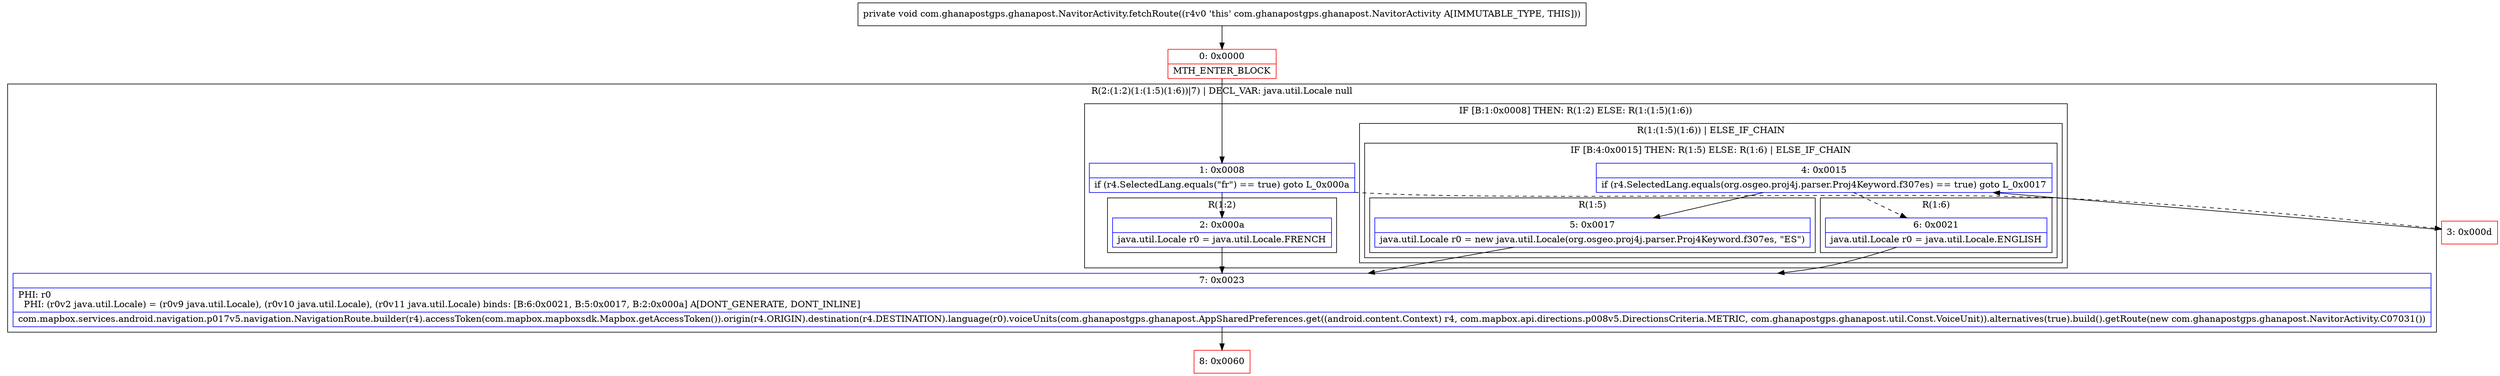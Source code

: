 digraph "CFG forcom.ghanapostgps.ghanapost.NavitorActivity.fetchRoute()V" {
subgraph cluster_Region_374344498 {
label = "R(2:(1:2)(1:(1:5)(1:6))|7) | DECL_VAR: java.util.Locale null\l";
node [shape=record,color=blue];
subgraph cluster_IfRegion_1834462148 {
label = "IF [B:1:0x0008] THEN: R(1:2) ELSE: R(1:(1:5)(1:6))";
node [shape=record,color=blue];
Node_1 [shape=record,label="{1\:\ 0x0008|if (r4.SelectedLang.equals(\"fr\") == true) goto L_0x000a\l}"];
subgraph cluster_Region_1008243666 {
label = "R(1:2)";
node [shape=record,color=blue];
Node_2 [shape=record,label="{2\:\ 0x000a|java.util.Locale r0 = java.util.Locale.FRENCH\l}"];
}
subgraph cluster_Region_24995556 {
label = "R(1:(1:5)(1:6)) | ELSE_IF_CHAIN\l";
node [shape=record,color=blue];
subgraph cluster_IfRegion_1150826948 {
label = "IF [B:4:0x0015] THEN: R(1:5) ELSE: R(1:6) | ELSE_IF_CHAIN\l";
node [shape=record,color=blue];
Node_4 [shape=record,label="{4\:\ 0x0015|if (r4.SelectedLang.equals(org.osgeo.proj4j.parser.Proj4Keyword.f307es) == true) goto L_0x0017\l}"];
subgraph cluster_Region_377553825 {
label = "R(1:5)";
node [shape=record,color=blue];
Node_5 [shape=record,label="{5\:\ 0x0017|java.util.Locale r0 = new java.util.Locale(org.osgeo.proj4j.parser.Proj4Keyword.f307es, \"ES\")\l}"];
}
subgraph cluster_Region_1233391849 {
label = "R(1:6)";
node [shape=record,color=blue];
Node_6 [shape=record,label="{6\:\ 0x0021|java.util.Locale r0 = java.util.Locale.ENGLISH\l}"];
}
}
}
}
Node_7 [shape=record,label="{7\:\ 0x0023|PHI: r0 \l  PHI: (r0v2 java.util.Locale) = (r0v9 java.util.Locale), (r0v10 java.util.Locale), (r0v11 java.util.Locale) binds: [B:6:0x0021, B:5:0x0017, B:2:0x000a] A[DONT_GENERATE, DONT_INLINE]\l|com.mapbox.services.android.navigation.p017v5.navigation.NavigationRoute.builder(r4).accessToken(com.mapbox.mapboxsdk.Mapbox.getAccessToken()).origin(r4.ORIGIN).destination(r4.DESTINATION).language(r0).voiceUnits(com.ghanapostgps.ghanapost.AppSharedPreferences.get((android.content.Context) r4, com.mapbox.api.directions.p008v5.DirectionsCriteria.METRIC, com.ghanapostgps.ghanapost.util.Const.VoiceUnit)).alternatives(true).build().getRoute(new com.ghanapostgps.ghanapost.NavitorActivity.C07031())\l}"];
}
Node_0 [shape=record,color=red,label="{0\:\ 0x0000|MTH_ENTER_BLOCK\l}"];
Node_3 [shape=record,color=red,label="{3\:\ 0x000d}"];
Node_8 [shape=record,color=red,label="{8\:\ 0x0060}"];
MethodNode[shape=record,label="{private void com.ghanapostgps.ghanapost.NavitorActivity.fetchRoute((r4v0 'this' com.ghanapostgps.ghanapost.NavitorActivity A[IMMUTABLE_TYPE, THIS])) }"];
MethodNode -> Node_0;
Node_1 -> Node_2;
Node_1 -> Node_3[style=dashed];
Node_2 -> Node_7;
Node_4 -> Node_5;
Node_4 -> Node_6[style=dashed];
Node_5 -> Node_7;
Node_6 -> Node_7;
Node_7 -> Node_8;
Node_0 -> Node_1;
Node_3 -> Node_4;
}

